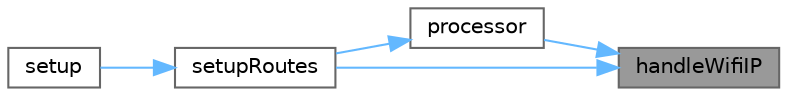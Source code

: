digraph "handleWifiIP"
{
 // LATEX_PDF_SIZE
  bgcolor="transparent";
  edge [fontname=Helvetica,fontsize=10,labelfontname=Helvetica,labelfontsize=10];
  node [fontname=Helvetica,fontsize=10,shape=box,height=0.2,width=0.4];
  rankdir="RL";
  Node1 [id="Node000001",label="handleWifiIP",height=0.2,width=0.4,color="gray40", fillcolor="grey60", style="filled", fontcolor="black",tooltip="Handle Wifi IP."];
  Node1 -> Node2 [id="edge13_Node000001_Node000002",dir="back",color="steelblue1",style="solid",tooltip=" "];
  Node2 [id="Node000002",label="processor",height=0.2,width=0.4,color="grey40", fillcolor="white", style="filled",URL="$_m_d___web___handlers_8cpp.html#a0c021f9721c3b479757f8e1b40624b6c",tooltip="Handle toggle."];
  Node2 -> Node3 [id="edge14_Node000002_Node000003",dir="back",color="steelblue1",style="solid",tooltip=" "];
  Node3 [id="Node000003",label="setupRoutes",height=0.2,width=0.4,color="grey40", fillcolor="white", style="filled",URL="$_a_p___web_8cpp.html#a553ce9cca044d40931e5cbe9deb407e4",tooltip="Setup Calls."];
  Node3 -> Node4 [id="edge15_Node000003_Node000004",dir="back",color="steelblue1",style="solid",tooltip=" "];
  Node4 [id="Node000004",label="setup",height=0.2,width=0.4,color="grey40", fillcolor="white", style="filled",URL="$_a_p__main_8cpp.html#a4fc01d736fe50cf5b977f755b675f11d",tooltip="Create a webserver object that listens for HTTP request on port 80."];
  Node1 -> Node3 [id="edge16_Node000001_Node000003",dir="back",color="steelblue1",style="solid",tooltip=" "];
}
